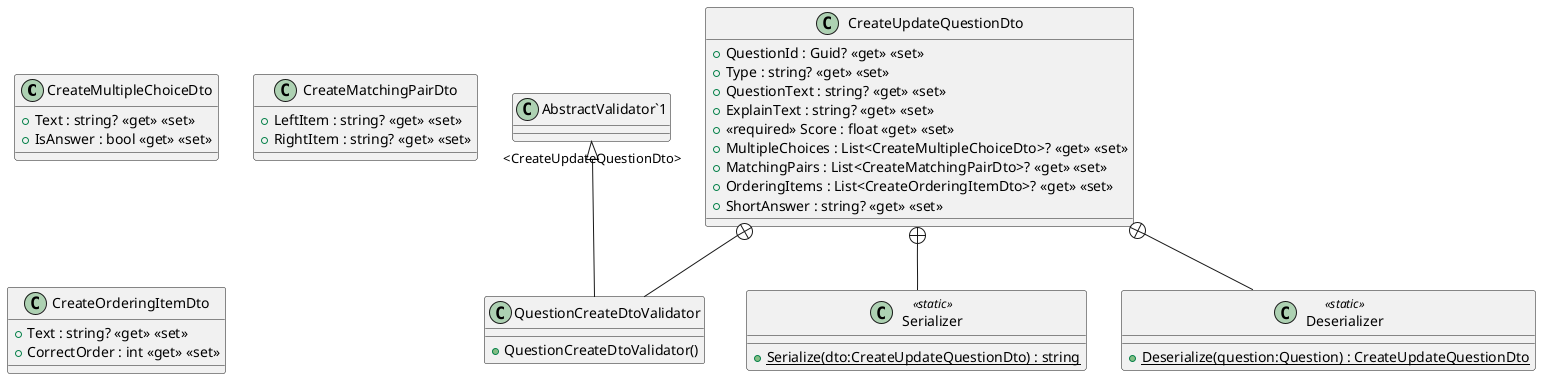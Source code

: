 @startuml
class CreateMultipleChoiceDto {
    + Text : string? <<get>> <<set>>
    + IsAnswer : bool <<get>> <<set>>
}
class CreateMatchingPairDto {
    + LeftItem : string? <<get>> <<set>>
    + RightItem : string? <<get>> <<set>>
}
class CreateOrderingItemDto {
    + Text : string? <<get>> <<set>>
    + CorrectOrder : int <<get>> <<set>>
}
class CreateUpdateQuestionDto {
    + QuestionId : Guid? <<get>> <<set>>
    + Type : string? <<get>> <<set>>
    + QuestionText : string? <<get>> <<set>>
    + ExplainText : string? <<get>> <<set>>
    + <<required>> Score : float <<get>> <<set>>
    + MultipleChoices : List<CreateMultipleChoiceDto>? <<get>> <<set>>
    + MatchingPairs : List<CreateMatchingPairDto>? <<get>> <<set>>
    + OrderingItems : List<CreateOrderingItemDto>? <<get>> <<set>>
    + ShortAnswer : string? <<get>> <<set>>
}
class QuestionCreateDtoValidator {
    + QuestionCreateDtoValidator()
}
class Serializer <<static>> {
    + {static} Serialize(dto:CreateUpdateQuestionDto) : string
}
class Deserializer <<static>> {
    + {static} Deserialize(question:Question) : CreateUpdateQuestionDto
}
CreateUpdateQuestionDto +-- QuestionCreateDtoValidator
"AbstractValidator`1" "<CreateUpdateQuestionDto>" <|-- QuestionCreateDtoValidator
CreateUpdateQuestionDto +-- Serializer
CreateUpdateQuestionDto +-- Deserializer
@enduml

